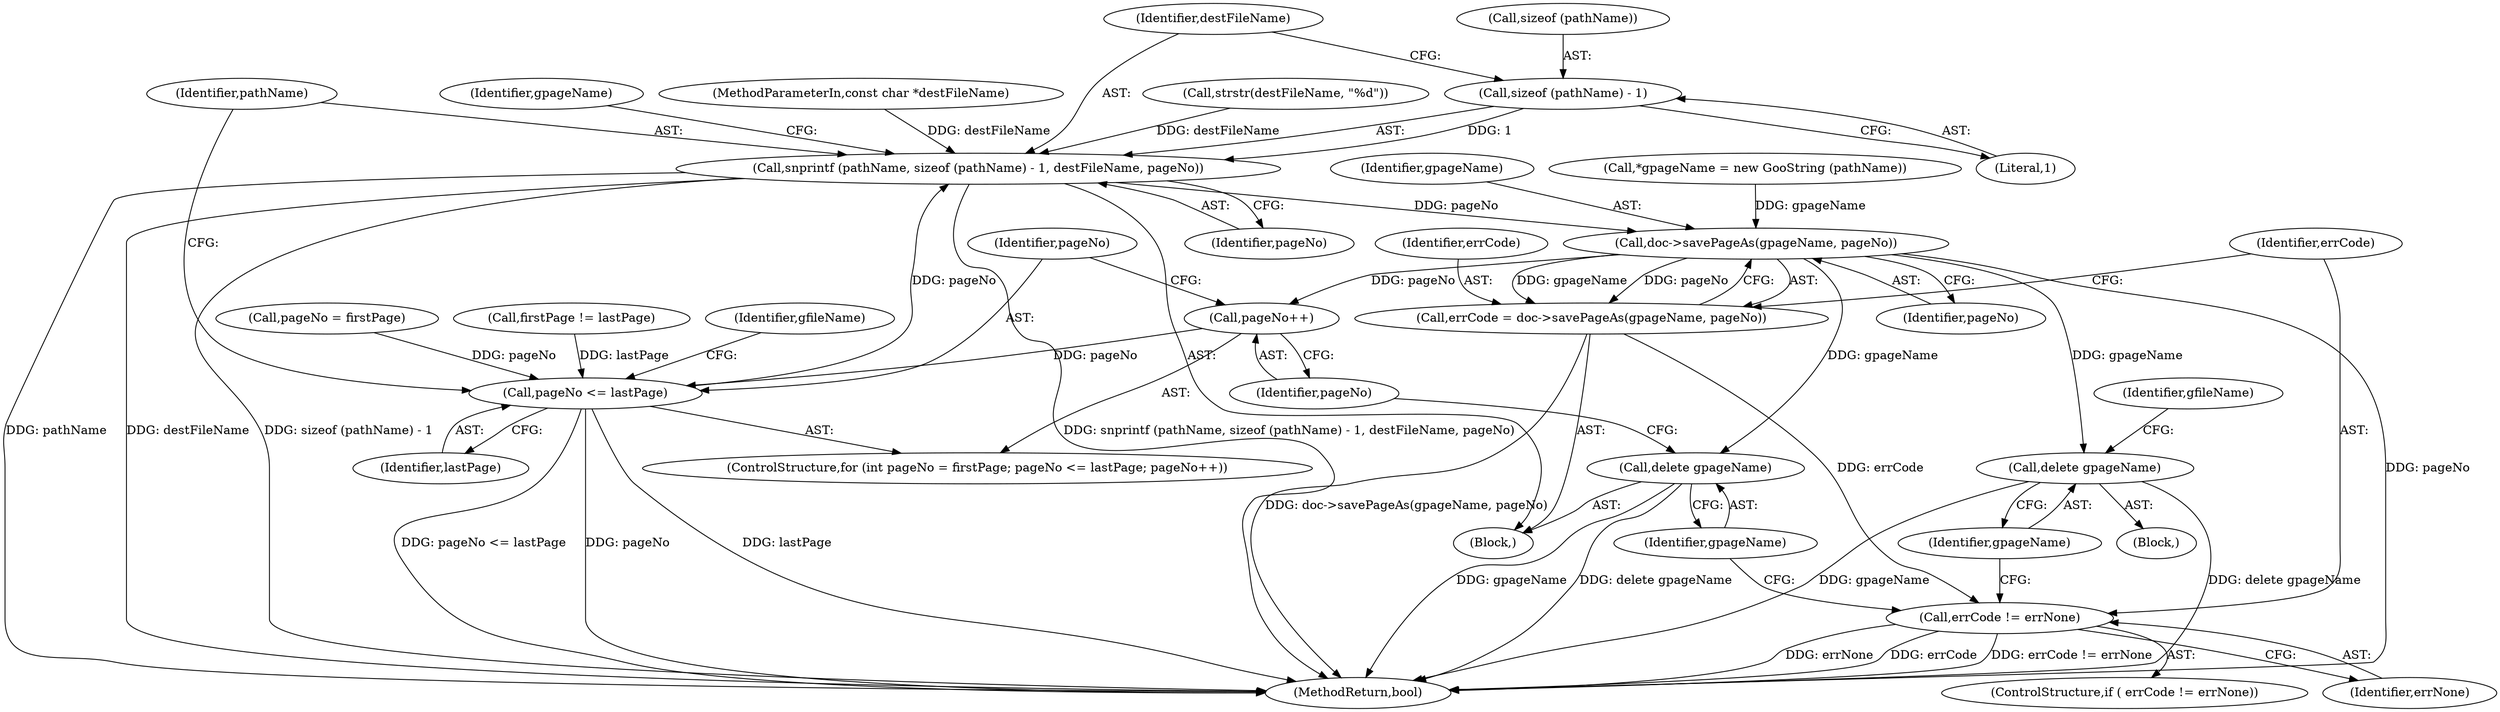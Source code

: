 digraph "0_poppler_b8682d868ddf7f741e93b791588af0932893f95c@API" {
"1000188" [label="(Call,sizeof (pathName) - 1)"];
"1000186" [label="(Call,snprintf (pathName, sizeof (pathName) - 1, destFileName, pageNo))"];
"1000202" [label="(Call,doc->savePageAs(gpageName, pageNo))"];
"1000183" [label="(Call,pageNo++)"];
"1000180" [label="(Call,pageNo <= lastPage)"];
"1000200" [label="(Call,errCode = doc->savePageAs(gpageName, pageNo))"];
"1000206" [label="(Call,errCode != errNone)"];
"1000210" [label="(Call,delete gpageName)"];
"1000216" [label="(Call,delete gpageName)"];
"1000193" [label="(Identifier,pageNo)"];
"1000219" [label="(Identifier,gfileName)"];
"1000217" [label="(Identifier,gpageName)"];
"1000183" [label="(Call,pageNo++)"];
"1000213" [label="(Identifier,gfileName)"];
"1000175" [label="(ControlStructure,for (int pageNo = firstPage; pageNo <= lastPage; pageNo++))"];
"1000211" [label="(Identifier,gpageName)"];
"1000200" [label="(Call,errCode = doc->savePageAs(gpageName, pageNo))"];
"1000158" [label="(Call,firstPage != lastPage)"];
"1000207" [label="(Identifier,errCode)"];
"1000202" [label="(Call,doc->savePageAs(gpageName, pageNo))"];
"1000216" [label="(Call,delete gpageName)"];
"1000208" [label="(Identifier,errNone)"];
"1000162" [label="(Call,strstr(destFileName, \"%d\"))"];
"1000203" [label="(Identifier,gpageName)"];
"1000201" [label="(Identifier,errCode)"];
"1000180" [label="(Call,pageNo <= lastPage)"];
"1000210" [label="(Call,delete gpageName)"];
"1000189" [label="(Call,sizeof (pathName))"];
"1000102" [label="(MethodParameterIn,const char *destFileName)"];
"1000206" [label="(Call,errCode != errNone)"];
"1000186" [label="(Call,snprintf (pathName, sizeof (pathName) - 1, destFileName, pageNo))"];
"1000185" [label="(Block,)"];
"1000181" [label="(Identifier,pageNo)"];
"1000222" [label="(MethodReturn,bool)"];
"1000209" [label="(Block,)"];
"1000187" [label="(Identifier,pathName)"];
"1000191" [label="(Literal,1)"];
"1000188" [label="(Call,sizeof (pathName) - 1)"];
"1000192" [label="(Identifier,destFileName)"];
"1000196" [label="(Identifier,gpageName)"];
"1000184" [label="(Identifier,pageNo)"];
"1000177" [label="(Call,pageNo = firstPage)"];
"1000204" [label="(Identifier,pageNo)"];
"1000205" [label="(ControlStructure,if ( errCode != errNone))"];
"1000182" [label="(Identifier,lastPage)"];
"1000195" [label="(Call,*gpageName = new GooString (pathName))"];
"1000188" -> "1000186"  [label="AST: "];
"1000188" -> "1000191"  [label="CFG: "];
"1000189" -> "1000188"  [label="AST: "];
"1000191" -> "1000188"  [label="AST: "];
"1000192" -> "1000188"  [label="CFG: "];
"1000188" -> "1000186"  [label="DDG: 1"];
"1000186" -> "1000185"  [label="AST: "];
"1000186" -> "1000193"  [label="CFG: "];
"1000187" -> "1000186"  [label="AST: "];
"1000192" -> "1000186"  [label="AST: "];
"1000193" -> "1000186"  [label="AST: "];
"1000196" -> "1000186"  [label="CFG: "];
"1000186" -> "1000222"  [label="DDG: sizeof (pathName) - 1"];
"1000186" -> "1000222"  [label="DDG: snprintf (pathName, sizeof (pathName) - 1, destFileName, pageNo)"];
"1000186" -> "1000222"  [label="DDG: pathName"];
"1000186" -> "1000222"  [label="DDG: destFileName"];
"1000162" -> "1000186"  [label="DDG: destFileName"];
"1000102" -> "1000186"  [label="DDG: destFileName"];
"1000180" -> "1000186"  [label="DDG: pageNo"];
"1000186" -> "1000202"  [label="DDG: pageNo"];
"1000202" -> "1000200"  [label="AST: "];
"1000202" -> "1000204"  [label="CFG: "];
"1000203" -> "1000202"  [label="AST: "];
"1000204" -> "1000202"  [label="AST: "];
"1000200" -> "1000202"  [label="CFG: "];
"1000202" -> "1000222"  [label="DDG: pageNo"];
"1000202" -> "1000183"  [label="DDG: pageNo"];
"1000202" -> "1000200"  [label="DDG: gpageName"];
"1000202" -> "1000200"  [label="DDG: pageNo"];
"1000195" -> "1000202"  [label="DDG: gpageName"];
"1000202" -> "1000210"  [label="DDG: gpageName"];
"1000202" -> "1000216"  [label="DDG: gpageName"];
"1000183" -> "1000175"  [label="AST: "];
"1000183" -> "1000184"  [label="CFG: "];
"1000184" -> "1000183"  [label="AST: "];
"1000181" -> "1000183"  [label="CFG: "];
"1000183" -> "1000180"  [label="DDG: pageNo"];
"1000180" -> "1000175"  [label="AST: "];
"1000180" -> "1000182"  [label="CFG: "];
"1000181" -> "1000180"  [label="AST: "];
"1000182" -> "1000180"  [label="AST: "];
"1000187" -> "1000180"  [label="CFG: "];
"1000219" -> "1000180"  [label="CFG: "];
"1000180" -> "1000222"  [label="DDG: pageNo"];
"1000180" -> "1000222"  [label="DDG: lastPage"];
"1000180" -> "1000222"  [label="DDG: pageNo <= lastPage"];
"1000177" -> "1000180"  [label="DDG: pageNo"];
"1000158" -> "1000180"  [label="DDG: lastPage"];
"1000200" -> "1000185"  [label="AST: "];
"1000201" -> "1000200"  [label="AST: "];
"1000207" -> "1000200"  [label="CFG: "];
"1000200" -> "1000222"  [label="DDG: doc->savePageAs(gpageName, pageNo)"];
"1000200" -> "1000206"  [label="DDG: errCode"];
"1000206" -> "1000205"  [label="AST: "];
"1000206" -> "1000208"  [label="CFG: "];
"1000207" -> "1000206"  [label="AST: "];
"1000208" -> "1000206"  [label="AST: "];
"1000211" -> "1000206"  [label="CFG: "];
"1000217" -> "1000206"  [label="CFG: "];
"1000206" -> "1000222"  [label="DDG: errCode != errNone"];
"1000206" -> "1000222"  [label="DDG: errNone"];
"1000206" -> "1000222"  [label="DDG: errCode"];
"1000210" -> "1000209"  [label="AST: "];
"1000210" -> "1000211"  [label="CFG: "];
"1000211" -> "1000210"  [label="AST: "];
"1000213" -> "1000210"  [label="CFG: "];
"1000210" -> "1000222"  [label="DDG: delete gpageName"];
"1000210" -> "1000222"  [label="DDG: gpageName"];
"1000216" -> "1000185"  [label="AST: "];
"1000216" -> "1000217"  [label="CFG: "];
"1000217" -> "1000216"  [label="AST: "];
"1000184" -> "1000216"  [label="CFG: "];
"1000216" -> "1000222"  [label="DDG: delete gpageName"];
"1000216" -> "1000222"  [label="DDG: gpageName"];
}
